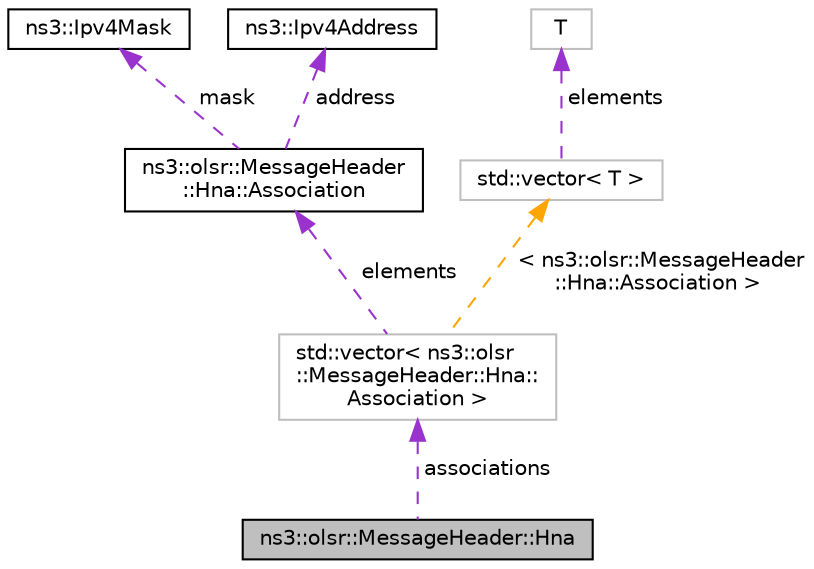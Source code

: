 digraph "ns3::olsr::MessageHeader::Hna"
{
 // LATEX_PDF_SIZE
  edge [fontname="Helvetica",fontsize="10",labelfontname="Helvetica",labelfontsize="10"];
  node [fontname="Helvetica",fontsize="10",shape=record];
  Node1 [label="ns3::olsr::MessageHeader::Hna",height=0.2,width=0.4,color="black", fillcolor="grey75", style="filled", fontcolor="black",tooltip="HNA (Host Network Association) Message Format."];
  Node2 -> Node1 [dir="back",color="darkorchid3",fontsize="10",style="dashed",label=" associations" ,fontname="Helvetica"];
  Node2 [label="std::vector\< ns3::olsr\l::MessageHeader::Hna::\lAssociation \>",height=0.2,width=0.4,color="grey75", fillcolor="white", style="filled",tooltip=" "];
  Node3 -> Node2 [dir="back",color="darkorchid3",fontsize="10",style="dashed",label=" elements" ,fontname="Helvetica"];
  Node3 [label="ns3::olsr::MessageHeader\l::Hna::Association",height=0.2,width=0.4,color="black", fillcolor="white", style="filled",URL="$structns3_1_1olsr_1_1_message_header_1_1_hna_1_1_association.html",tooltip="Association item structure."];
  Node4 -> Node3 [dir="back",color="darkorchid3",fontsize="10",style="dashed",label=" mask" ,fontname="Helvetica"];
  Node4 [label="ns3::Ipv4Mask",height=0.2,width=0.4,color="black", fillcolor="white", style="filled",URL="$classns3_1_1_ipv4_mask.html",tooltip="a class to represent an Ipv4 address mask"];
  Node5 -> Node3 [dir="back",color="darkorchid3",fontsize="10",style="dashed",label=" address" ,fontname="Helvetica"];
  Node5 [label="ns3::Ipv4Address",height=0.2,width=0.4,color="black", fillcolor="white", style="filled",URL="$classns3_1_1_ipv4_address.html",tooltip="Ipv4 addresses are stored in host order in this class."];
  Node6 -> Node2 [dir="back",color="orange",fontsize="10",style="dashed",label=" \< ns3::olsr::MessageHeader\l::Hna::Association \>" ,fontname="Helvetica"];
  Node6 [label="std::vector\< T \>",height=0.2,width=0.4,color="grey75", fillcolor="white", style="filled",tooltip=" "];
  Node7 -> Node6 [dir="back",color="darkorchid3",fontsize="10",style="dashed",label=" elements" ,fontname="Helvetica"];
  Node7 [label="T",height=0.2,width=0.4,color="grey75", fillcolor="white", style="filled",tooltip=" "];
}

